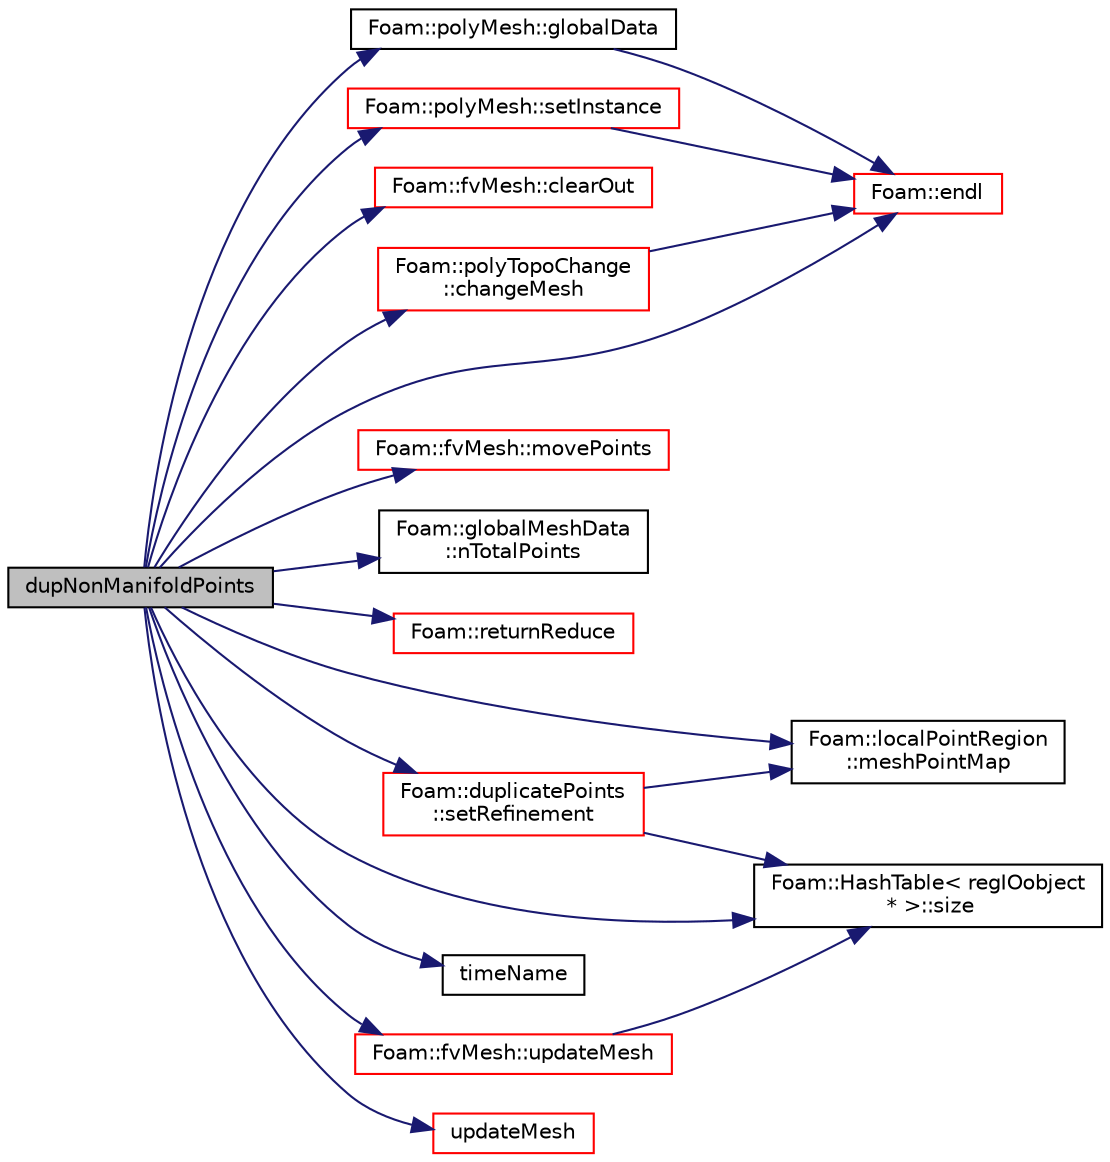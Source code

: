 digraph "dupNonManifoldPoints"
{
  bgcolor="transparent";
  edge [fontname="Helvetica",fontsize="10",labelfontname="Helvetica",labelfontsize="10"];
  node [fontname="Helvetica",fontsize="10",shape=record];
  rankdir="LR";
  Node1 [label="dupNonManifoldPoints",height=0.2,width=0.4,color="black", fillcolor="grey75", style="filled", fontcolor="black"];
  Node1 -> Node2 [color="midnightblue",fontsize="10",style="solid",fontname="Helvetica"];
  Node2 [label="Foam::polyTopoChange\l::changeMesh",height=0.2,width=0.4,color="red",URL="$a01981.html#a1b105b13373ba9f1c7685f873b250cf2",tooltip="Inplace changes mesh without change of patches. "];
  Node2 -> Node3 [color="midnightblue",fontsize="10",style="solid",fontname="Helvetica"];
  Node3 [label="Foam::endl",height=0.2,width=0.4,color="red",URL="$a10909.html#a2db8fe02a0d3909e9351bb4275b23ce4",tooltip="Add newline and flush stream. "];
  Node1 -> Node4 [color="midnightblue",fontsize="10",style="solid",fontname="Helvetica"];
  Node4 [label="Foam::fvMesh::clearOut",height=0.2,width=0.4,color="red",URL="$a00892.html#af320697688df08f1438d37a86bcaf25d",tooltip="Clear all geometry and addressing. "];
  Node1 -> Node3 [color="midnightblue",fontsize="10",style="solid",fontname="Helvetica"];
  Node1 -> Node5 [color="midnightblue",fontsize="10",style="solid",fontname="Helvetica"];
  Node5 [label="Foam::polyMesh::globalData",height=0.2,width=0.4,color="black",URL="$a01959.html#ad152d9d2d71b7bb6ab77c5ef580cb8ee",tooltip="Return parallel info. "];
  Node5 -> Node3 [color="midnightblue",fontsize="10",style="solid",fontname="Helvetica"];
  Node1 -> Node6 [color="midnightblue",fontsize="10",style="solid",fontname="Helvetica"];
  Node6 [label="Foam::localPointRegion\l::meshPointMap",height=0.2,width=0.4,color="black",URL="$a01412.html#aec00d4f8652b7f35ffaab298d0b41f3a",tooltip="Per point that is to be duplicated the local index. "];
  Node1 -> Node7 [color="midnightblue",fontsize="10",style="solid",fontname="Helvetica"];
  Node7 [label="Foam::fvMesh::movePoints",height=0.2,width=0.4,color="red",URL="$a00892.html#a3693c648bea2e99054cbbb75d4bf4e4d",tooltip="Move points, returns volumes swept by faces in motion. "];
  Node1 -> Node8 [color="midnightblue",fontsize="10",style="solid",fontname="Helvetica"];
  Node8 [label="Foam::globalMeshData\l::nTotalPoints",height=0.2,width=0.4,color="black",URL="$a00949.html#a6450ed9fc167a4f1d311408edcb7cc29",tooltip="Return total number of points in decomposed mesh. Not. "];
  Node1 -> Node9 [color="midnightblue",fontsize="10",style="solid",fontname="Helvetica"];
  Node9 [label="Foam::returnReduce",height=0.2,width=0.4,color="red",URL="$a10909.html#a8d528a67d2a9c6fe4fb94bc86872624b"];
  Node1 -> Node10 [color="midnightblue",fontsize="10",style="solid",fontname="Helvetica"];
  Node10 [label="Foam::polyMesh::setInstance",height=0.2,width=0.4,color="red",URL="$a01959.html#add9813891a074bebd77384af1717b0bf",tooltip="Set the instance for mesh files. "];
  Node10 -> Node3 [color="midnightblue",fontsize="10",style="solid",fontname="Helvetica"];
  Node1 -> Node11 [color="midnightblue",fontsize="10",style="solid",fontname="Helvetica"];
  Node11 [label="Foam::duplicatePoints\l::setRefinement",height=0.2,width=0.4,color="red",URL="$a00600.html#a159a54964aa4001ff24e9fb05834750a",tooltip="Play commands into polyTopoChange to duplicate points. Gets. "];
  Node11 -> Node6 [color="midnightblue",fontsize="10",style="solid",fontname="Helvetica"];
  Node11 -> Node12 [color="midnightblue",fontsize="10",style="solid",fontname="Helvetica"];
  Node12 [label="Foam::HashTable\< regIOobject\l * \>::size",height=0.2,width=0.4,color="black",URL="$a01001.html#a723361dc2020160f5492e8fe2d09fa44",tooltip="Return number of elements in table. "];
  Node1 -> Node12 [color="midnightblue",fontsize="10",style="solid",fontname="Helvetica"];
  Node1 -> Node13 [color="midnightblue",fontsize="10",style="solid",fontname="Helvetica"];
  Node13 [label="timeName",height=0.2,width=0.4,color="black",URL="$a01509.html#a925aaa1856045f34583ad18c62cc13db",tooltip="Replacement for Time::timeName() : return oldInstance (if. "];
  Node1 -> Node14 [color="midnightblue",fontsize="10",style="solid",fontname="Helvetica"];
  Node14 [label="Foam::fvMesh::updateMesh",height=0.2,width=0.4,color="red",URL="$a00892.html#a9c8cde0b192708d622d874f8cc2df66d",tooltip="Update mesh corresponding to the given map. "];
  Node14 -> Node12 [color="midnightblue",fontsize="10",style="solid",fontname="Helvetica"];
  Node1 -> Node15 [color="midnightblue",fontsize="10",style="solid",fontname="Helvetica"];
  Node15 [label="updateMesh",height=0.2,width=0.4,color="red",URL="$a01509.html#a40c42acbe53bccc55da8fbe26a3076d1",tooltip="Update for external change to mesh. changedFaces are in new mesh. "];
}
